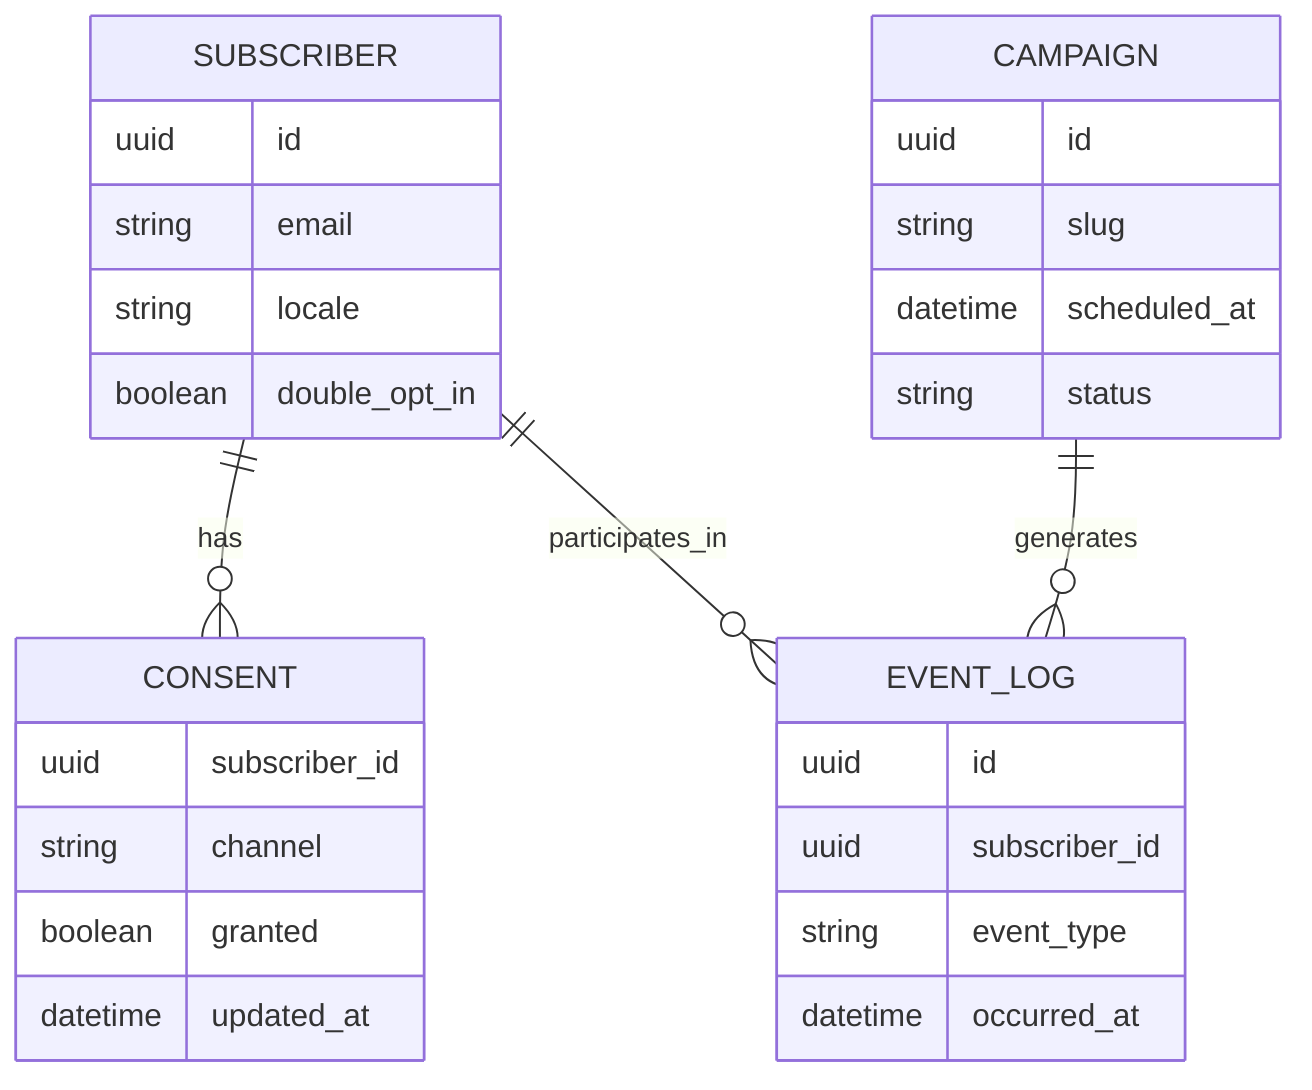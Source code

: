 erDiagram
    SUBSCRIBER {
        uuid id
        string email
        string locale
        boolean double_opt_in
    }
    CONSENT {
        uuid subscriber_id
        string channel
        boolean granted
        datetime updated_at
    }
    CAMPAIGN {
        uuid id
        string slug
        datetime scheduled_at
        string status
    }
    EVENT_LOG {
        uuid id
        uuid subscriber_id
        string event_type
        datetime occurred_at
    }
    SUBSCRIBER ||--o{ CONSENT : has
    CAMPAIGN ||--o{ EVENT_LOG : generates
    SUBSCRIBER ||--o{ EVENT_LOG : participates_in